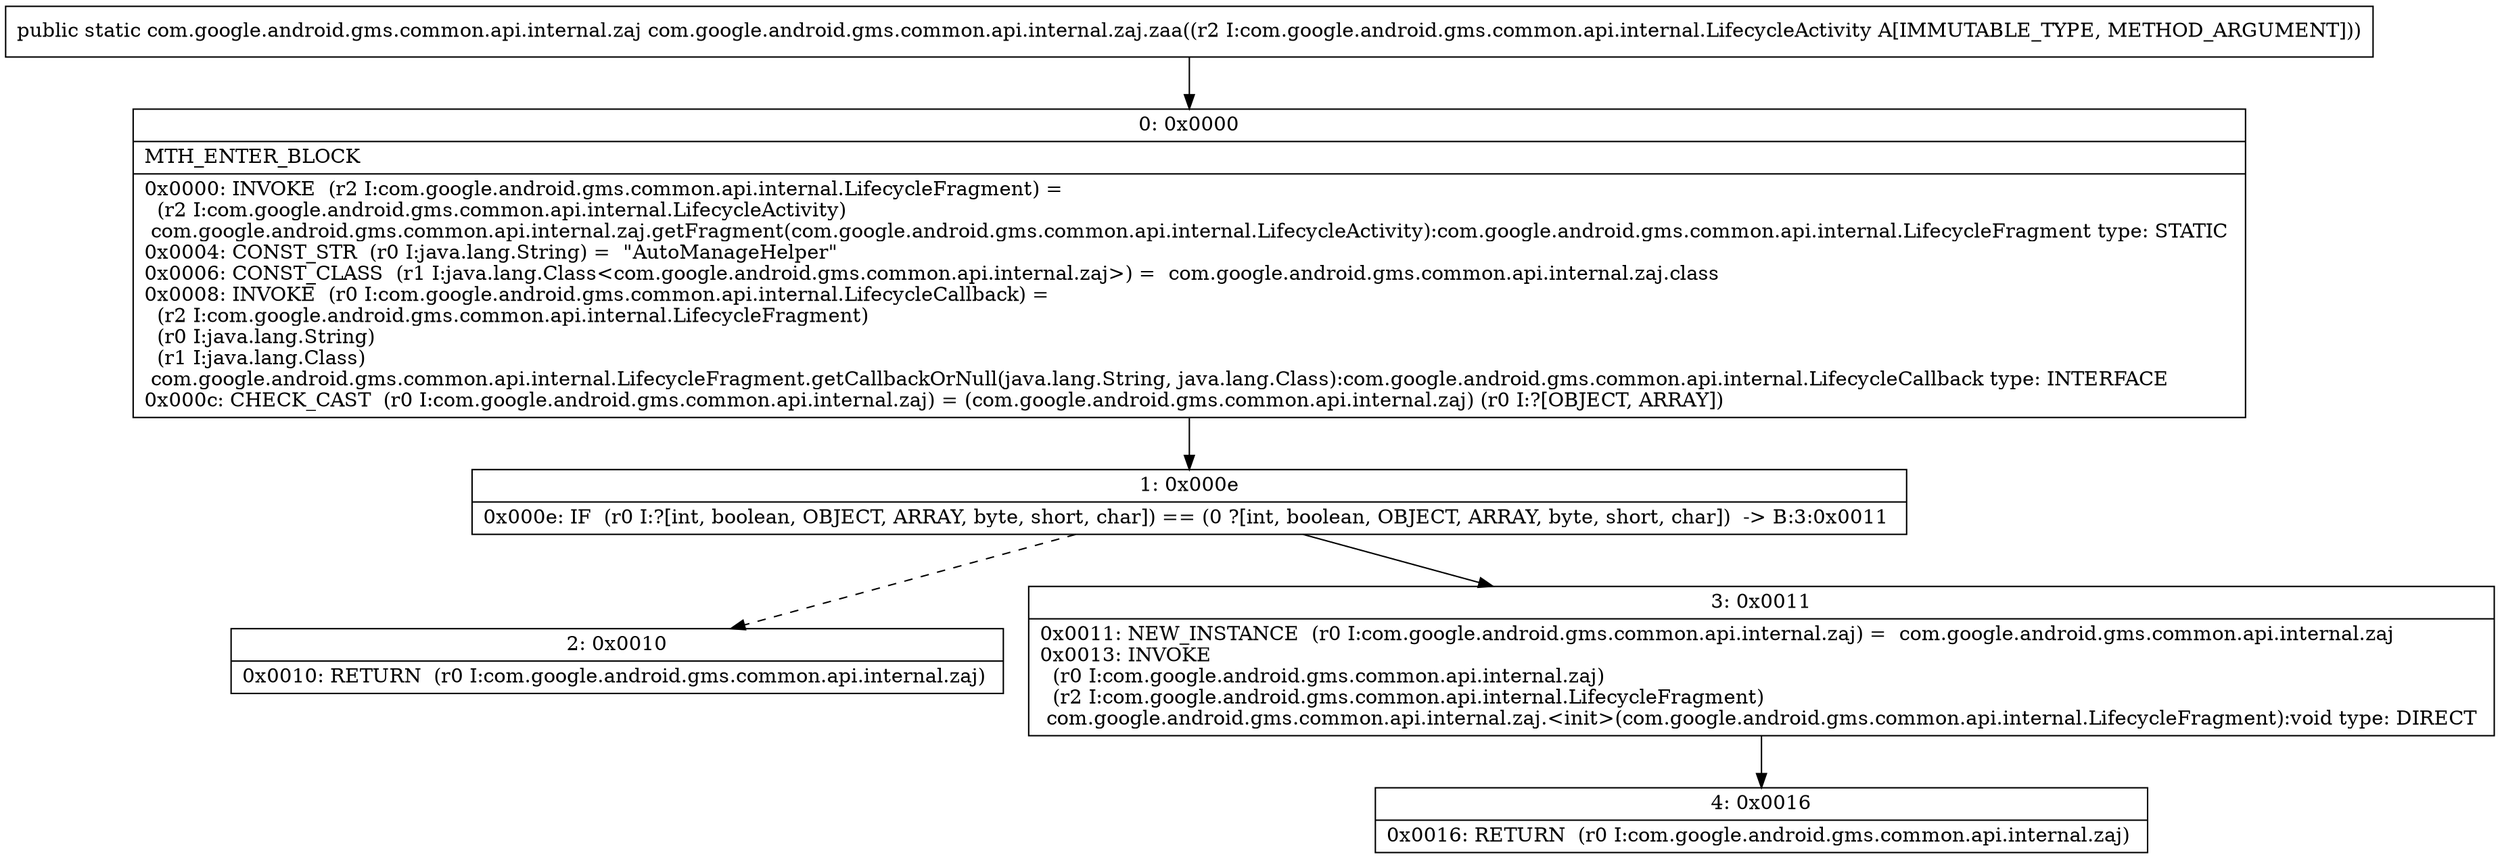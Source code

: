 digraph "CFG forcom.google.android.gms.common.api.internal.zaj.zaa(Lcom\/google\/android\/gms\/common\/api\/internal\/LifecycleActivity;)Lcom\/google\/android\/gms\/common\/api\/internal\/zaj;" {
Node_0 [shape=record,label="{0\:\ 0x0000|MTH_ENTER_BLOCK\l|0x0000: INVOKE  (r2 I:com.google.android.gms.common.api.internal.LifecycleFragment) = \l  (r2 I:com.google.android.gms.common.api.internal.LifecycleActivity)\l com.google.android.gms.common.api.internal.zaj.getFragment(com.google.android.gms.common.api.internal.LifecycleActivity):com.google.android.gms.common.api.internal.LifecycleFragment type: STATIC \l0x0004: CONST_STR  (r0 I:java.lang.String) =  \"AutoManageHelper\" \l0x0006: CONST_CLASS  (r1 I:java.lang.Class\<com.google.android.gms.common.api.internal.zaj\>) =  com.google.android.gms.common.api.internal.zaj.class \l0x0008: INVOKE  (r0 I:com.google.android.gms.common.api.internal.LifecycleCallback) = \l  (r2 I:com.google.android.gms.common.api.internal.LifecycleFragment)\l  (r0 I:java.lang.String)\l  (r1 I:java.lang.Class)\l com.google.android.gms.common.api.internal.LifecycleFragment.getCallbackOrNull(java.lang.String, java.lang.Class):com.google.android.gms.common.api.internal.LifecycleCallback type: INTERFACE \l0x000c: CHECK_CAST  (r0 I:com.google.android.gms.common.api.internal.zaj) = (com.google.android.gms.common.api.internal.zaj) (r0 I:?[OBJECT, ARRAY]) \l}"];
Node_1 [shape=record,label="{1\:\ 0x000e|0x000e: IF  (r0 I:?[int, boolean, OBJECT, ARRAY, byte, short, char]) == (0 ?[int, boolean, OBJECT, ARRAY, byte, short, char])  \-\> B:3:0x0011 \l}"];
Node_2 [shape=record,label="{2\:\ 0x0010|0x0010: RETURN  (r0 I:com.google.android.gms.common.api.internal.zaj) \l}"];
Node_3 [shape=record,label="{3\:\ 0x0011|0x0011: NEW_INSTANCE  (r0 I:com.google.android.gms.common.api.internal.zaj) =  com.google.android.gms.common.api.internal.zaj \l0x0013: INVOKE  \l  (r0 I:com.google.android.gms.common.api.internal.zaj)\l  (r2 I:com.google.android.gms.common.api.internal.LifecycleFragment)\l com.google.android.gms.common.api.internal.zaj.\<init\>(com.google.android.gms.common.api.internal.LifecycleFragment):void type: DIRECT \l}"];
Node_4 [shape=record,label="{4\:\ 0x0016|0x0016: RETURN  (r0 I:com.google.android.gms.common.api.internal.zaj) \l}"];
MethodNode[shape=record,label="{public static com.google.android.gms.common.api.internal.zaj com.google.android.gms.common.api.internal.zaj.zaa((r2 I:com.google.android.gms.common.api.internal.LifecycleActivity A[IMMUTABLE_TYPE, METHOD_ARGUMENT])) }"];
MethodNode -> Node_0;
Node_0 -> Node_1;
Node_1 -> Node_2[style=dashed];
Node_1 -> Node_3;
Node_3 -> Node_4;
}


